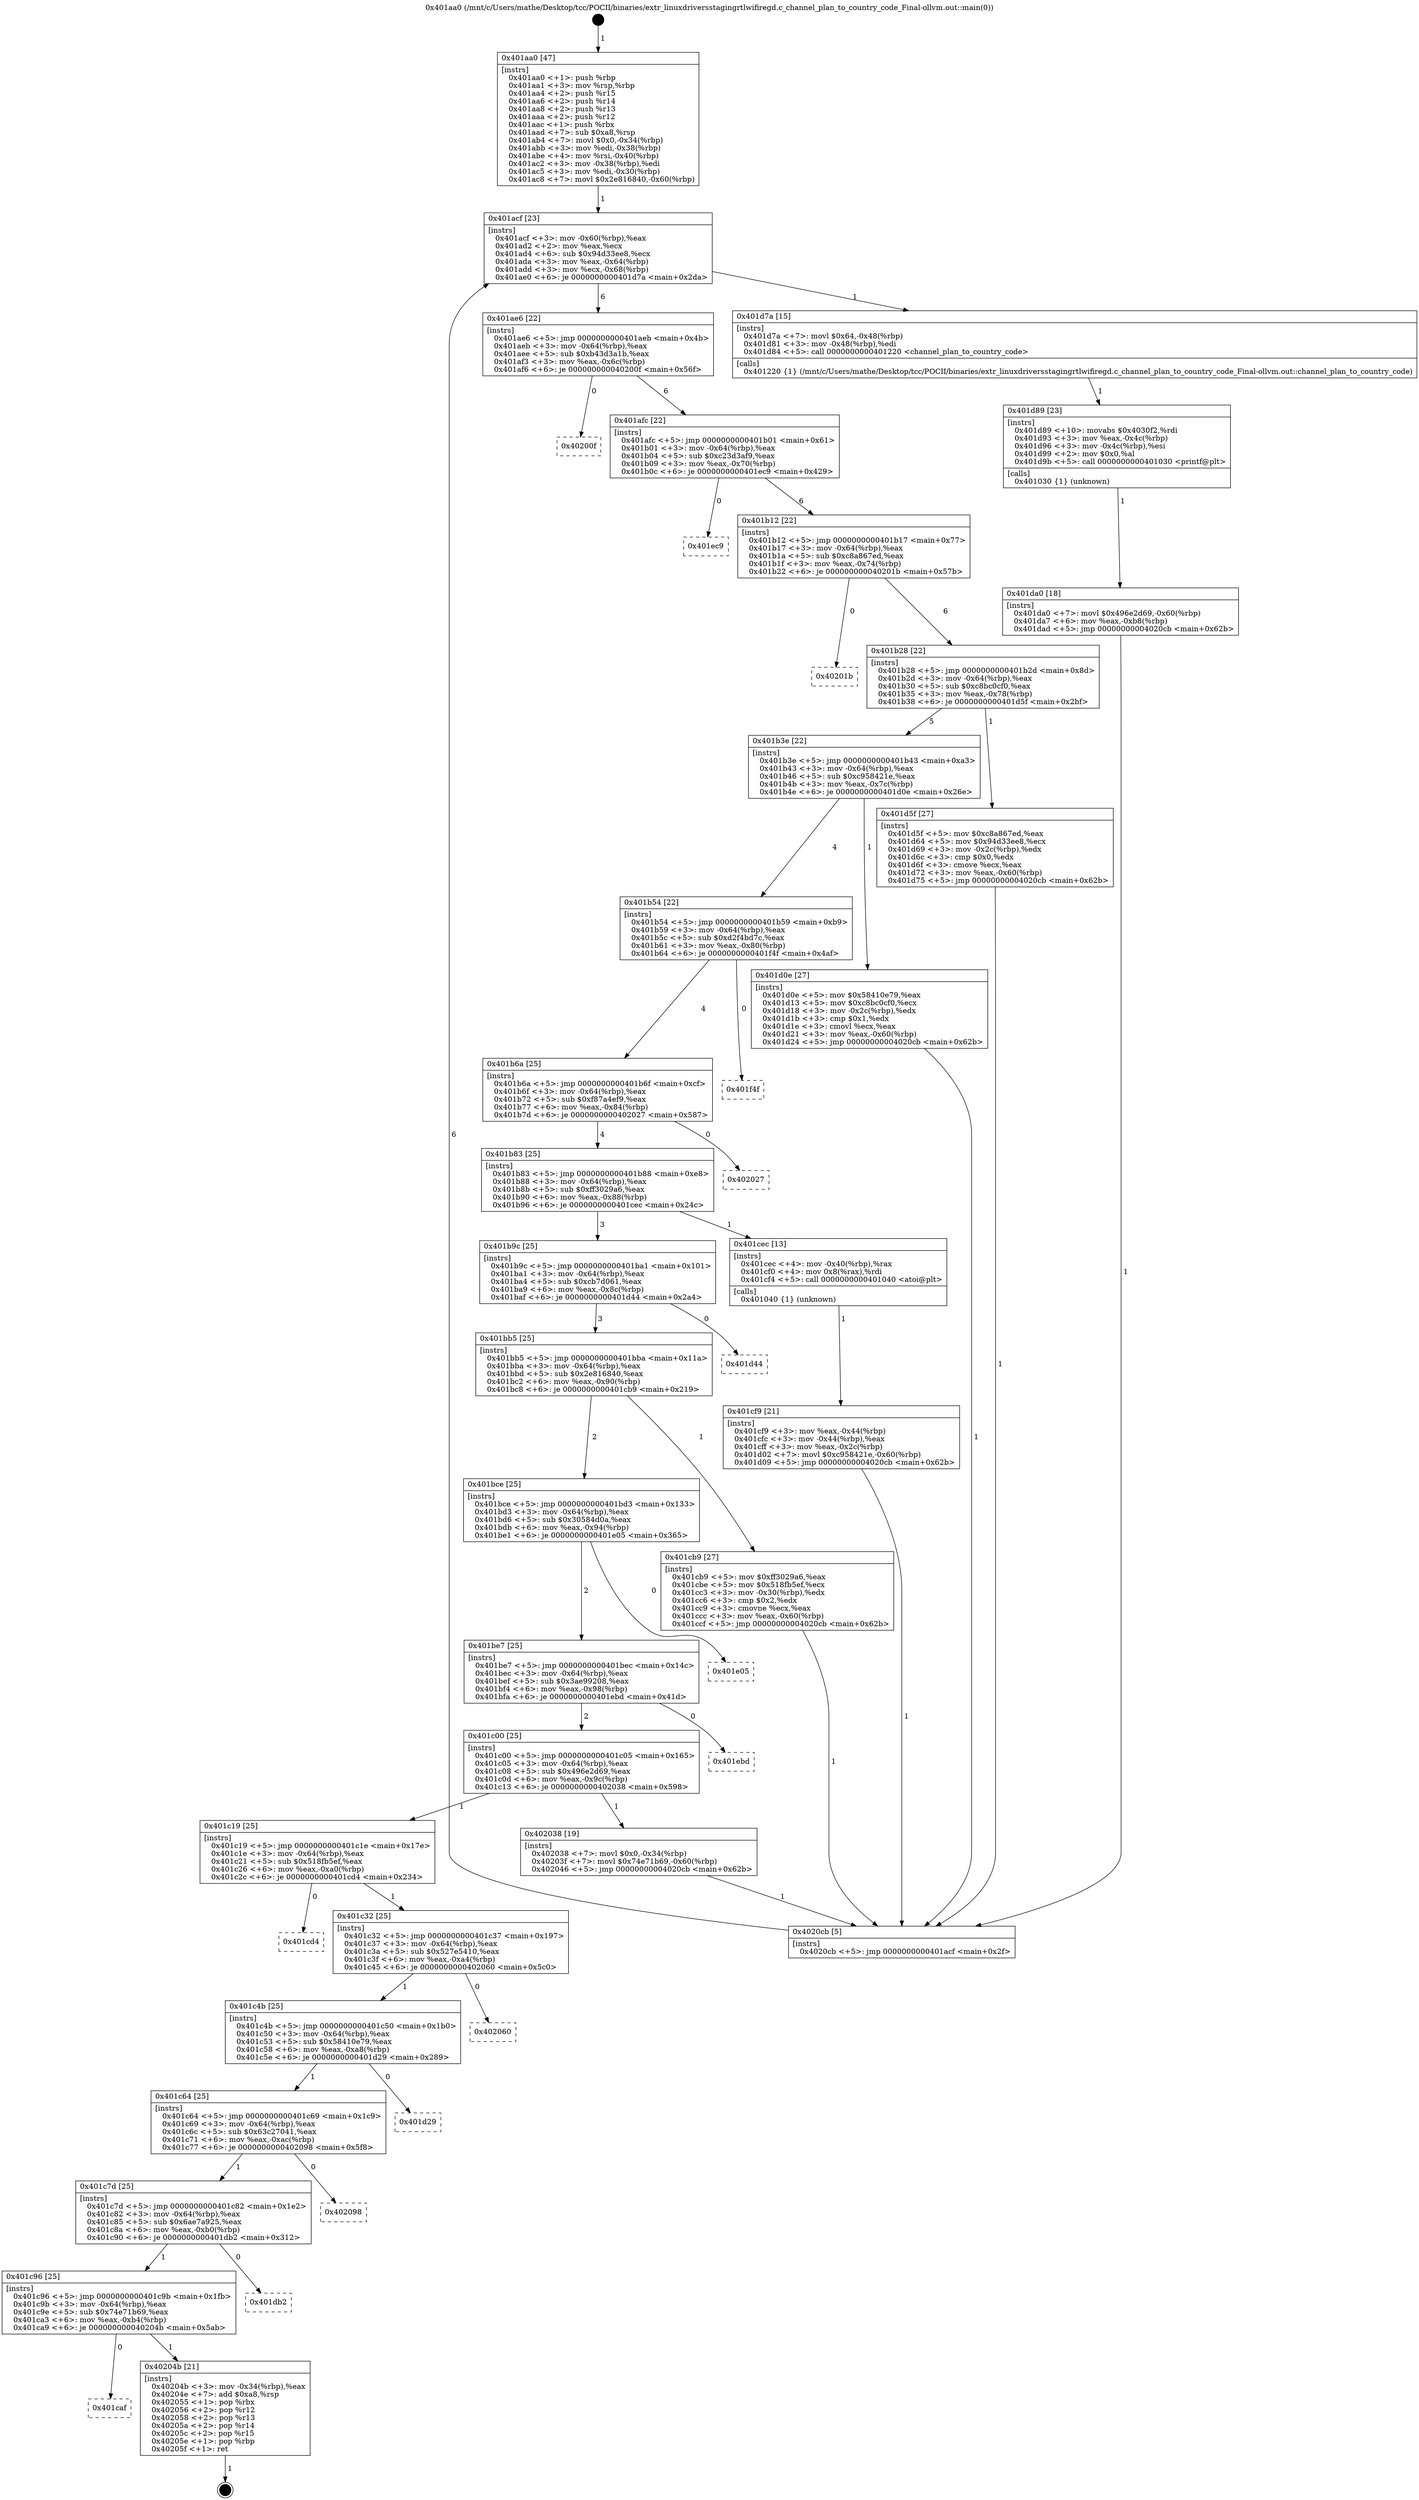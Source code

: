 digraph "0x401aa0" {
  label = "0x401aa0 (/mnt/c/Users/mathe/Desktop/tcc/POCII/binaries/extr_linuxdriversstagingrtlwifiregd.c_channel_plan_to_country_code_Final-ollvm.out::main(0))"
  labelloc = "t"
  node[shape=record]

  Entry [label="",width=0.3,height=0.3,shape=circle,fillcolor=black,style=filled]
  "0x401acf" [label="{
     0x401acf [23]\l
     | [instrs]\l
     &nbsp;&nbsp;0x401acf \<+3\>: mov -0x60(%rbp),%eax\l
     &nbsp;&nbsp;0x401ad2 \<+2\>: mov %eax,%ecx\l
     &nbsp;&nbsp;0x401ad4 \<+6\>: sub $0x94d33ee8,%ecx\l
     &nbsp;&nbsp;0x401ada \<+3\>: mov %eax,-0x64(%rbp)\l
     &nbsp;&nbsp;0x401add \<+3\>: mov %ecx,-0x68(%rbp)\l
     &nbsp;&nbsp;0x401ae0 \<+6\>: je 0000000000401d7a \<main+0x2da\>\l
  }"]
  "0x401d7a" [label="{
     0x401d7a [15]\l
     | [instrs]\l
     &nbsp;&nbsp;0x401d7a \<+7\>: movl $0x64,-0x48(%rbp)\l
     &nbsp;&nbsp;0x401d81 \<+3\>: mov -0x48(%rbp),%edi\l
     &nbsp;&nbsp;0x401d84 \<+5\>: call 0000000000401220 \<channel_plan_to_country_code\>\l
     | [calls]\l
     &nbsp;&nbsp;0x401220 \{1\} (/mnt/c/Users/mathe/Desktop/tcc/POCII/binaries/extr_linuxdriversstagingrtlwifiregd.c_channel_plan_to_country_code_Final-ollvm.out::channel_plan_to_country_code)\l
  }"]
  "0x401ae6" [label="{
     0x401ae6 [22]\l
     | [instrs]\l
     &nbsp;&nbsp;0x401ae6 \<+5\>: jmp 0000000000401aeb \<main+0x4b\>\l
     &nbsp;&nbsp;0x401aeb \<+3\>: mov -0x64(%rbp),%eax\l
     &nbsp;&nbsp;0x401aee \<+5\>: sub $0xb43d3a1b,%eax\l
     &nbsp;&nbsp;0x401af3 \<+3\>: mov %eax,-0x6c(%rbp)\l
     &nbsp;&nbsp;0x401af6 \<+6\>: je 000000000040200f \<main+0x56f\>\l
  }"]
  Exit [label="",width=0.3,height=0.3,shape=circle,fillcolor=black,style=filled,peripheries=2]
  "0x40200f" [label="{
     0x40200f\l
  }", style=dashed]
  "0x401afc" [label="{
     0x401afc [22]\l
     | [instrs]\l
     &nbsp;&nbsp;0x401afc \<+5\>: jmp 0000000000401b01 \<main+0x61\>\l
     &nbsp;&nbsp;0x401b01 \<+3\>: mov -0x64(%rbp),%eax\l
     &nbsp;&nbsp;0x401b04 \<+5\>: sub $0xc23d3af9,%eax\l
     &nbsp;&nbsp;0x401b09 \<+3\>: mov %eax,-0x70(%rbp)\l
     &nbsp;&nbsp;0x401b0c \<+6\>: je 0000000000401ec9 \<main+0x429\>\l
  }"]
  "0x401caf" [label="{
     0x401caf\l
  }", style=dashed]
  "0x401ec9" [label="{
     0x401ec9\l
  }", style=dashed]
  "0x401b12" [label="{
     0x401b12 [22]\l
     | [instrs]\l
     &nbsp;&nbsp;0x401b12 \<+5\>: jmp 0000000000401b17 \<main+0x77\>\l
     &nbsp;&nbsp;0x401b17 \<+3\>: mov -0x64(%rbp),%eax\l
     &nbsp;&nbsp;0x401b1a \<+5\>: sub $0xc8a867ed,%eax\l
     &nbsp;&nbsp;0x401b1f \<+3\>: mov %eax,-0x74(%rbp)\l
     &nbsp;&nbsp;0x401b22 \<+6\>: je 000000000040201b \<main+0x57b\>\l
  }"]
  "0x40204b" [label="{
     0x40204b [21]\l
     | [instrs]\l
     &nbsp;&nbsp;0x40204b \<+3\>: mov -0x34(%rbp),%eax\l
     &nbsp;&nbsp;0x40204e \<+7\>: add $0xa8,%rsp\l
     &nbsp;&nbsp;0x402055 \<+1\>: pop %rbx\l
     &nbsp;&nbsp;0x402056 \<+2\>: pop %r12\l
     &nbsp;&nbsp;0x402058 \<+2\>: pop %r13\l
     &nbsp;&nbsp;0x40205a \<+2\>: pop %r14\l
     &nbsp;&nbsp;0x40205c \<+2\>: pop %r15\l
     &nbsp;&nbsp;0x40205e \<+1\>: pop %rbp\l
     &nbsp;&nbsp;0x40205f \<+1\>: ret\l
  }"]
  "0x40201b" [label="{
     0x40201b\l
  }", style=dashed]
  "0x401b28" [label="{
     0x401b28 [22]\l
     | [instrs]\l
     &nbsp;&nbsp;0x401b28 \<+5\>: jmp 0000000000401b2d \<main+0x8d\>\l
     &nbsp;&nbsp;0x401b2d \<+3\>: mov -0x64(%rbp),%eax\l
     &nbsp;&nbsp;0x401b30 \<+5\>: sub $0xc8bc0cf0,%eax\l
     &nbsp;&nbsp;0x401b35 \<+3\>: mov %eax,-0x78(%rbp)\l
     &nbsp;&nbsp;0x401b38 \<+6\>: je 0000000000401d5f \<main+0x2bf\>\l
  }"]
  "0x401c96" [label="{
     0x401c96 [25]\l
     | [instrs]\l
     &nbsp;&nbsp;0x401c96 \<+5\>: jmp 0000000000401c9b \<main+0x1fb\>\l
     &nbsp;&nbsp;0x401c9b \<+3\>: mov -0x64(%rbp),%eax\l
     &nbsp;&nbsp;0x401c9e \<+5\>: sub $0x74e71b69,%eax\l
     &nbsp;&nbsp;0x401ca3 \<+6\>: mov %eax,-0xb4(%rbp)\l
     &nbsp;&nbsp;0x401ca9 \<+6\>: je 000000000040204b \<main+0x5ab\>\l
  }"]
  "0x401d5f" [label="{
     0x401d5f [27]\l
     | [instrs]\l
     &nbsp;&nbsp;0x401d5f \<+5\>: mov $0xc8a867ed,%eax\l
     &nbsp;&nbsp;0x401d64 \<+5\>: mov $0x94d33ee8,%ecx\l
     &nbsp;&nbsp;0x401d69 \<+3\>: mov -0x2c(%rbp),%edx\l
     &nbsp;&nbsp;0x401d6c \<+3\>: cmp $0x0,%edx\l
     &nbsp;&nbsp;0x401d6f \<+3\>: cmove %ecx,%eax\l
     &nbsp;&nbsp;0x401d72 \<+3\>: mov %eax,-0x60(%rbp)\l
     &nbsp;&nbsp;0x401d75 \<+5\>: jmp 00000000004020cb \<main+0x62b\>\l
  }"]
  "0x401b3e" [label="{
     0x401b3e [22]\l
     | [instrs]\l
     &nbsp;&nbsp;0x401b3e \<+5\>: jmp 0000000000401b43 \<main+0xa3\>\l
     &nbsp;&nbsp;0x401b43 \<+3\>: mov -0x64(%rbp),%eax\l
     &nbsp;&nbsp;0x401b46 \<+5\>: sub $0xc958421e,%eax\l
     &nbsp;&nbsp;0x401b4b \<+3\>: mov %eax,-0x7c(%rbp)\l
     &nbsp;&nbsp;0x401b4e \<+6\>: je 0000000000401d0e \<main+0x26e\>\l
  }"]
  "0x401db2" [label="{
     0x401db2\l
  }", style=dashed]
  "0x401d0e" [label="{
     0x401d0e [27]\l
     | [instrs]\l
     &nbsp;&nbsp;0x401d0e \<+5\>: mov $0x58410e79,%eax\l
     &nbsp;&nbsp;0x401d13 \<+5\>: mov $0xc8bc0cf0,%ecx\l
     &nbsp;&nbsp;0x401d18 \<+3\>: mov -0x2c(%rbp),%edx\l
     &nbsp;&nbsp;0x401d1b \<+3\>: cmp $0x1,%edx\l
     &nbsp;&nbsp;0x401d1e \<+3\>: cmovl %ecx,%eax\l
     &nbsp;&nbsp;0x401d21 \<+3\>: mov %eax,-0x60(%rbp)\l
     &nbsp;&nbsp;0x401d24 \<+5\>: jmp 00000000004020cb \<main+0x62b\>\l
  }"]
  "0x401b54" [label="{
     0x401b54 [22]\l
     | [instrs]\l
     &nbsp;&nbsp;0x401b54 \<+5\>: jmp 0000000000401b59 \<main+0xb9\>\l
     &nbsp;&nbsp;0x401b59 \<+3\>: mov -0x64(%rbp),%eax\l
     &nbsp;&nbsp;0x401b5c \<+5\>: sub $0xd2f4bd7c,%eax\l
     &nbsp;&nbsp;0x401b61 \<+3\>: mov %eax,-0x80(%rbp)\l
     &nbsp;&nbsp;0x401b64 \<+6\>: je 0000000000401f4f \<main+0x4af\>\l
  }"]
  "0x401c7d" [label="{
     0x401c7d [25]\l
     | [instrs]\l
     &nbsp;&nbsp;0x401c7d \<+5\>: jmp 0000000000401c82 \<main+0x1e2\>\l
     &nbsp;&nbsp;0x401c82 \<+3\>: mov -0x64(%rbp),%eax\l
     &nbsp;&nbsp;0x401c85 \<+5\>: sub $0x6ae7a925,%eax\l
     &nbsp;&nbsp;0x401c8a \<+6\>: mov %eax,-0xb0(%rbp)\l
     &nbsp;&nbsp;0x401c90 \<+6\>: je 0000000000401db2 \<main+0x312\>\l
  }"]
  "0x401f4f" [label="{
     0x401f4f\l
  }", style=dashed]
  "0x401b6a" [label="{
     0x401b6a [25]\l
     | [instrs]\l
     &nbsp;&nbsp;0x401b6a \<+5\>: jmp 0000000000401b6f \<main+0xcf\>\l
     &nbsp;&nbsp;0x401b6f \<+3\>: mov -0x64(%rbp),%eax\l
     &nbsp;&nbsp;0x401b72 \<+5\>: sub $0xf87a4ef9,%eax\l
     &nbsp;&nbsp;0x401b77 \<+6\>: mov %eax,-0x84(%rbp)\l
     &nbsp;&nbsp;0x401b7d \<+6\>: je 0000000000402027 \<main+0x587\>\l
  }"]
  "0x402098" [label="{
     0x402098\l
  }", style=dashed]
  "0x402027" [label="{
     0x402027\l
  }", style=dashed]
  "0x401b83" [label="{
     0x401b83 [25]\l
     | [instrs]\l
     &nbsp;&nbsp;0x401b83 \<+5\>: jmp 0000000000401b88 \<main+0xe8\>\l
     &nbsp;&nbsp;0x401b88 \<+3\>: mov -0x64(%rbp),%eax\l
     &nbsp;&nbsp;0x401b8b \<+5\>: sub $0xff3029a6,%eax\l
     &nbsp;&nbsp;0x401b90 \<+6\>: mov %eax,-0x88(%rbp)\l
     &nbsp;&nbsp;0x401b96 \<+6\>: je 0000000000401cec \<main+0x24c\>\l
  }"]
  "0x401c64" [label="{
     0x401c64 [25]\l
     | [instrs]\l
     &nbsp;&nbsp;0x401c64 \<+5\>: jmp 0000000000401c69 \<main+0x1c9\>\l
     &nbsp;&nbsp;0x401c69 \<+3\>: mov -0x64(%rbp),%eax\l
     &nbsp;&nbsp;0x401c6c \<+5\>: sub $0x63c27041,%eax\l
     &nbsp;&nbsp;0x401c71 \<+6\>: mov %eax,-0xac(%rbp)\l
     &nbsp;&nbsp;0x401c77 \<+6\>: je 0000000000402098 \<main+0x5f8\>\l
  }"]
  "0x401cec" [label="{
     0x401cec [13]\l
     | [instrs]\l
     &nbsp;&nbsp;0x401cec \<+4\>: mov -0x40(%rbp),%rax\l
     &nbsp;&nbsp;0x401cf0 \<+4\>: mov 0x8(%rax),%rdi\l
     &nbsp;&nbsp;0x401cf4 \<+5\>: call 0000000000401040 \<atoi@plt\>\l
     | [calls]\l
     &nbsp;&nbsp;0x401040 \{1\} (unknown)\l
  }"]
  "0x401b9c" [label="{
     0x401b9c [25]\l
     | [instrs]\l
     &nbsp;&nbsp;0x401b9c \<+5\>: jmp 0000000000401ba1 \<main+0x101\>\l
     &nbsp;&nbsp;0x401ba1 \<+3\>: mov -0x64(%rbp),%eax\l
     &nbsp;&nbsp;0x401ba4 \<+5\>: sub $0xcb7d061,%eax\l
     &nbsp;&nbsp;0x401ba9 \<+6\>: mov %eax,-0x8c(%rbp)\l
     &nbsp;&nbsp;0x401baf \<+6\>: je 0000000000401d44 \<main+0x2a4\>\l
  }"]
  "0x401d29" [label="{
     0x401d29\l
  }", style=dashed]
  "0x401d44" [label="{
     0x401d44\l
  }", style=dashed]
  "0x401bb5" [label="{
     0x401bb5 [25]\l
     | [instrs]\l
     &nbsp;&nbsp;0x401bb5 \<+5\>: jmp 0000000000401bba \<main+0x11a\>\l
     &nbsp;&nbsp;0x401bba \<+3\>: mov -0x64(%rbp),%eax\l
     &nbsp;&nbsp;0x401bbd \<+5\>: sub $0x2e816840,%eax\l
     &nbsp;&nbsp;0x401bc2 \<+6\>: mov %eax,-0x90(%rbp)\l
     &nbsp;&nbsp;0x401bc8 \<+6\>: je 0000000000401cb9 \<main+0x219\>\l
  }"]
  "0x401c4b" [label="{
     0x401c4b [25]\l
     | [instrs]\l
     &nbsp;&nbsp;0x401c4b \<+5\>: jmp 0000000000401c50 \<main+0x1b0\>\l
     &nbsp;&nbsp;0x401c50 \<+3\>: mov -0x64(%rbp),%eax\l
     &nbsp;&nbsp;0x401c53 \<+5\>: sub $0x58410e79,%eax\l
     &nbsp;&nbsp;0x401c58 \<+6\>: mov %eax,-0xa8(%rbp)\l
     &nbsp;&nbsp;0x401c5e \<+6\>: je 0000000000401d29 \<main+0x289\>\l
  }"]
  "0x401cb9" [label="{
     0x401cb9 [27]\l
     | [instrs]\l
     &nbsp;&nbsp;0x401cb9 \<+5\>: mov $0xff3029a6,%eax\l
     &nbsp;&nbsp;0x401cbe \<+5\>: mov $0x518fb5ef,%ecx\l
     &nbsp;&nbsp;0x401cc3 \<+3\>: mov -0x30(%rbp),%edx\l
     &nbsp;&nbsp;0x401cc6 \<+3\>: cmp $0x2,%edx\l
     &nbsp;&nbsp;0x401cc9 \<+3\>: cmovne %ecx,%eax\l
     &nbsp;&nbsp;0x401ccc \<+3\>: mov %eax,-0x60(%rbp)\l
     &nbsp;&nbsp;0x401ccf \<+5\>: jmp 00000000004020cb \<main+0x62b\>\l
  }"]
  "0x401bce" [label="{
     0x401bce [25]\l
     | [instrs]\l
     &nbsp;&nbsp;0x401bce \<+5\>: jmp 0000000000401bd3 \<main+0x133\>\l
     &nbsp;&nbsp;0x401bd3 \<+3\>: mov -0x64(%rbp),%eax\l
     &nbsp;&nbsp;0x401bd6 \<+5\>: sub $0x30584d0a,%eax\l
     &nbsp;&nbsp;0x401bdb \<+6\>: mov %eax,-0x94(%rbp)\l
     &nbsp;&nbsp;0x401be1 \<+6\>: je 0000000000401e05 \<main+0x365\>\l
  }"]
  "0x4020cb" [label="{
     0x4020cb [5]\l
     | [instrs]\l
     &nbsp;&nbsp;0x4020cb \<+5\>: jmp 0000000000401acf \<main+0x2f\>\l
  }"]
  "0x401aa0" [label="{
     0x401aa0 [47]\l
     | [instrs]\l
     &nbsp;&nbsp;0x401aa0 \<+1\>: push %rbp\l
     &nbsp;&nbsp;0x401aa1 \<+3\>: mov %rsp,%rbp\l
     &nbsp;&nbsp;0x401aa4 \<+2\>: push %r15\l
     &nbsp;&nbsp;0x401aa6 \<+2\>: push %r14\l
     &nbsp;&nbsp;0x401aa8 \<+2\>: push %r13\l
     &nbsp;&nbsp;0x401aaa \<+2\>: push %r12\l
     &nbsp;&nbsp;0x401aac \<+1\>: push %rbx\l
     &nbsp;&nbsp;0x401aad \<+7\>: sub $0xa8,%rsp\l
     &nbsp;&nbsp;0x401ab4 \<+7\>: movl $0x0,-0x34(%rbp)\l
     &nbsp;&nbsp;0x401abb \<+3\>: mov %edi,-0x38(%rbp)\l
     &nbsp;&nbsp;0x401abe \<+4\>: mov %rsi,-0x40(%rbp)\l
     &nbsp;&nbsp;0x401ac2 \<+3\>: mov -0x38(%rbp),%edi\l
     &nbsp;&nbsp;0x401ac5 \<+3\>: mov %edi,-0x30(%rbp)\l
     &nbsp;&nbsp;0x401ac8 \<+7\>: movl $0x2e816840,-0x60(%rbp)\l
  }"]
  "0x401cf9" [label="{
     0x401cf9 [21]\l
     | [instrs]\l
     &nbsp;&nbsp;0x401cf9 \<+3\>: mov %eax,-0x44(%rbp)\l
     &nbsp;&nbsp;0x401cfc \<+3\>: mov -0x44(%rbp),%eax\l
     &nbsp;&nbsp;0x401cff \<+3\>: mov %eax,-0x2c(%rbp)\l
     &nbsp;&nbsp;0x401d02 \<+7\>: movl $0xc958421e,-0x60(%rbp)\l
     &nbsp;&nbsp;0x401d09 \<+5\>: jmp 00000000004020cb \<main+0x62b\>\l
  }"]
  "0x401d89" [label="{
     0x401d89 [23]\l
     | [instrs]\l
     &nbsp;&nbsp;0x401d89 \<+10\>: movabs $0x4030f2,%rdi\l
     &nbsp;&nbsp;0x401d93 \<+3\>: mov %eax,-0x4c(%rbp)\l
     &nbsp;&nbsp;0x401d96 \<+3\>: mov -0x4c(%rbp),%esi\l
     &nbsp;&nbsp;0x401d99 \<+2\>: mov $0x0,%al\l
     &nbsp;&nbsp;0x401d9b \<+5\>: call 0000000000401030 \<printf@plt\>\l
     | [calls]\l
     &nbsp;&nbsp;0x401030 \{1\} (unknown)\l
  }"]
  "0x401da0" [label="{
     0x401da0 [18]\l
     | [instrs]\l
     &nbsp;&nbsp;0x401da0 \<+7\>: movl $0x496e2d69,-0x60(%rbp)\l
     &nbsp;&nbsp;0x401da7 \<+6\>: mov %eax,-0xb8(%rbp)\l
     &nbsp;&nbsp;0x401dad \<+5\>: jmp 00000000004020cb \<main+0x62b\>\l
  }"]
  "0x402060" [label="{
     0x402060\l
  }", style=dashed]
  "0x401e05" [label="{
     0x401e05\l
  }", style=dashed]
  "0x401be7" [label="{
     0x401be7 [25]\l
     | [instrs]\l
     &nbsp;&nbsp;0x401be7 \<+5\>: jmp 0000000000401bec \<main+0x14c\>\l
     &nbsp;&nbsp;0x401bec \<+3\>: mov -0x64(%rbp),%eax\l
     &nbsp;&nbsp;0x401bef \<+5\>: sub $0x3ae99208,%eax\l
     &nbsp;&nbsp;0x401bf4 \<+6\>: mov %eax,-0x98(%rbp)\l
     &nbsp;&nbsp;0x401bfa \<+6\>: je 0000000000401ebd \<main+0x41d\>\l
  }"]
  "0x401c32" [label="{
     0x401c32 [25]\l
     | [instrs]\l
     &nbsp;&nbsp;0x401c32 \<+5\>: jmp 0000000000401c37 \<main+0x197\>\l
     &nbsp;&nbsp;0x401c37 \<+3\>: mov -0x64(%rbp),%eax\l
     &nbsp;&nbsp;0x401c3a \<+5\>: sub $0x527e5410,%eax\l
     &nbsp;&nbsp;0x401c3f \<+6\>: mov %eax,-0xa4(%rbp)\l
     &nbsp;&nbsp;0x401c45 \<+6\>: je 0000000000402060 \<main+0x5c0\>\l
  }"]
  "0x401ebd" [label="{
     0x401ebd\l
  }", style=dashed]
  "0x401c00" [label="{
     0x401c00 [25]\l
     | [instrs]\l
     &nbsp;&nbsp;0x401c00 \<+5\>: jmp 0000000000401c05 \<main+0x165\>\l
     &nbsp;&nbsp;0x401c05 \<+3\>: mov -0x64(%rbp),%eax\l
     &nbsp;&nbsp;0x401c08 \<+5\>: sub $0x496e2d69,%eax\l
     &nbsp;&nbsp;0x401c0d \<+6\>: mov %eax,-0x9c(%rbp)\l
     &nbsp;&nbsp;0x401c13 \<+6\>: je 0000000000402038 \<main+0x598\>\l
  }"]
  "0x401cd4" [label="{
     0x401cd4\l
  }", style=dashed]
  "0x402038" [label="{
     0x402038 [19]\l
     | [instrs]\l
     &nbsp;&nbsp;0x402038 \<+7\>: movl $0x0,-0x34(%rbp)\l
     &nbsp;&nbsp;0x40203f \<+7\>: movl $0x74e71b69,-0x60(%rbp)\l
     &nbsp;&nbsp;0x402046 \<+5\>: jmp 00000000004020cb \<main+0x62b\>\l
  }"]
  "0x401c19" [label="{
     0x401c19 [25]\l
     | [instrs]\l
     &nbsp;&nbsp;0x401c19 \<+5\>: jmp 0000000000401c1e \<main+0x17e\>\l
     &nbsp;&nbsp;0x401c1e \<+3\>: mov -0x64(%rbp),%eax\l
     &nbsp;&nbsp;0x401c21 \<+5\>: sub $0x518fb5ef,%eax\l
     &nbsp;&nbsp;0x401c26 \<+6\>: mov %eax,-0xa0(%rbp)\l
     &nbsp;&nbsp;0x401c2c \<+6\>: je 0000000000401cd4 \<main+0x234\>\l
  }"]
  Entry -> "0x401aa0" [label=" 1"]
  "0x401acf" -> "0x401d7a" [label=" 1"]
  "0x401acf" -> "0x401ae6" [label=" 6"]
  "0x40204b" -> Exit [label=" 1"]
  "0x401ae6" -> "0x40200f" [label=" 0"]
  "0x401ae6" -> "0x401afc" [label=" 6"]
  "0x401c96" -> "0x401caf" [label=" 0"]
  "0x401afc" -> "0x401ec9" [label=" 0"]
  "0x401afc" -> "0x401b12" [label=" 6"]
  "0x401c96" -> "0x40204b" [label=" 1"]
  "0x401b12" -> "0x40201b" [label=" 0"]
  "0x401b12" -> "0x401b28" [label=" 6"]
  "0x401c7d" -> "0x401c96" [label=" 1"]
  "0x401b28" -> "0x401d5f" [label=" 1"]
  "0x401b28" -> "0x401b3e" [label=" 5"]
  "0x401c7d" -> "0x401db2" [label=" 0"]
  "0x401b3e" -> "0x401d0e" [label=" 1"]
  "0x401b3e" -> "0x401b54" [label=" 4"]
  "0x401c64" -> "0x401c7d" [label=" 1"]
  "0x401b54" -> "0x401f4f" [label=" 0"]
  "0x401b54" -> "0x401b6a" [label=" 4"]
  "0x401c64" -> "0x402098" [label=" 0"]
  "0x401b6a" -> "0x402027" [label=" 0"]
  "0x401b6a" -> "0x401b83" [label=" 4"]
  "0x401c4b" -> "0x401c64" [label=" 1"]
  "0x401b83" -> "0x401cec" [label=" 1"]
  "0x401b83" -> "0x401b9c" [label=" 3"]
  "0x401c4b" -> "0x401d29" [label=" 0"]
  "0x401b9c" -> "0x401d44" [label=" 0"]
  "0x401b9c" -> "0x401bb5" [label=" 3"]
  "0x401c32" -> "0x401c4b" [label=" 1"]
  "0x401bb5" -> "0x401cb9" [label=" 1"]
  "0x401bb5" -> "0x401bce" [label=" 2"]
  "0x401cb9" -> "0x4020cb" [label=" 1"]
  "0x401aa0" -> "0x401acf" [label=" 1"]
  "0x4020cb" -> "0x401acf" [label=" 6"]
  "0x401cec" -> "0x401cf9" [label=" 1"]
  "0x401cf9" -> "0x4020cb" [label=" 1"]
  "0x401d0e" -> "0x4020cb" [label=" 1"]
  "0x401d5f" -> "0x4020cb" [label=" 1"]
  "0x401d7a" -> "0x401d89" [label=" 1"]
  "0x401d89" -> "0x401da0" [label=" 1"]
  "0x401da0" -> "0x4020cb" [label=" 1"]
  "0x401c32" -> "0x402060" [label=" 0"]
  "0x401bce" -> "0x401e05" [label=" 0"]
  "0x401bce" -> "0x401be7" [label=" 2"]
  "0x401c19" -> "0x401c32" [label=" 1"]
  "0x401be7" -> "0x401ebd" [label=" 0"]
  "0x401be7" -> "0x401c00" [label=" 2"]
  "0x401c19" -> "0x401cd4" [label=" 0"]
  "0x401c00" -> "0x402038" [label=" 1"]
  "0x401c00" -> "0x401c19" [label=" 1"]
  "0x402038" -> "0x4020cb" [label=" 1"]
}
